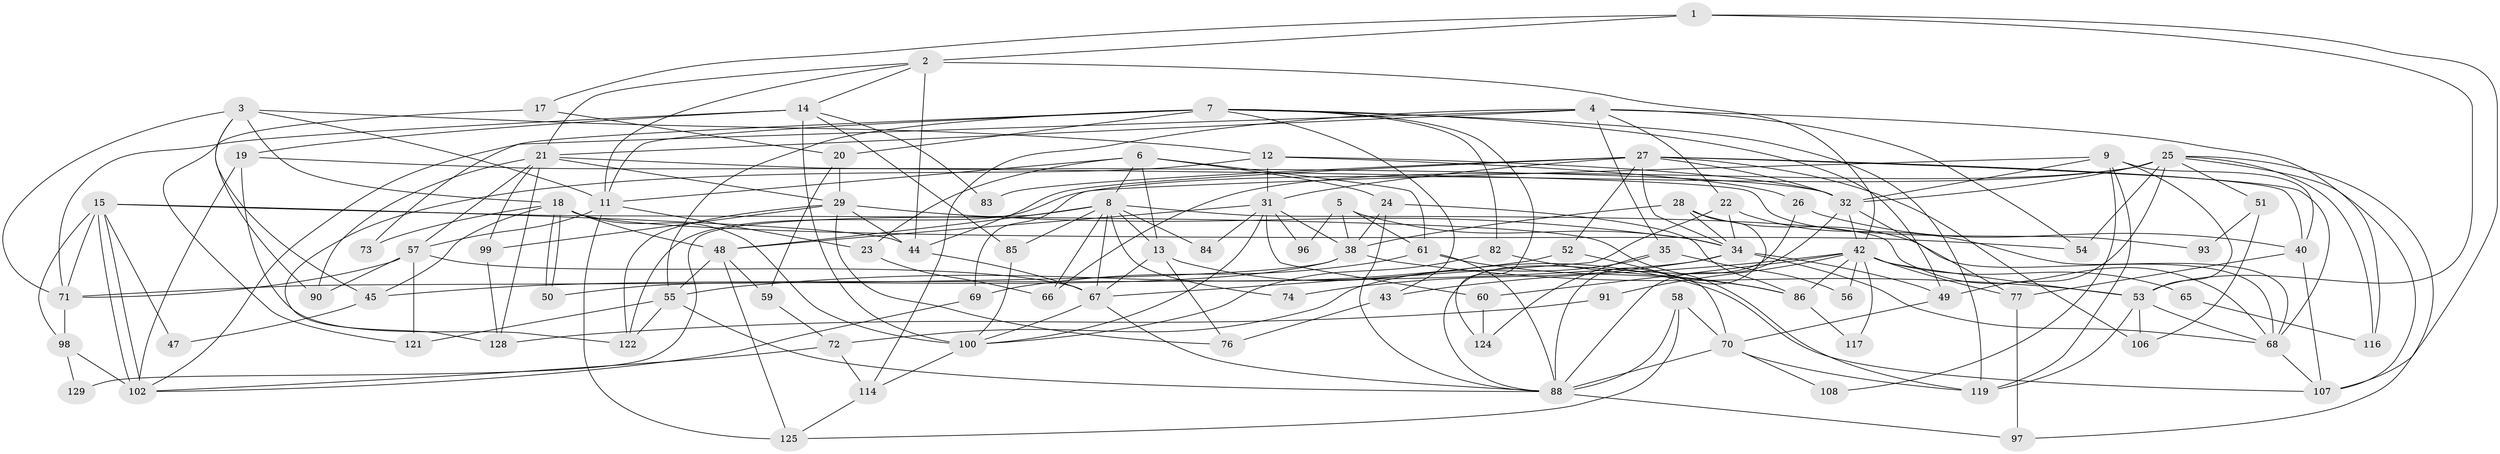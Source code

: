 // original degree distribution, {4: 0.24806201550387597, 5: 0.1937984496124031, 6: 0.10852713178294573, 3: 0.2713178294573643, 2: 0.13953488372093023, 7: 0.023255813953488372, 9: 0.007751937984496124, 8: 0.007751937984496124}
// Generated by graph-tools (version 1.1) at 2025/11/02/27/25 16:11:21]
// undirected, 92 vertices, 216 edges
graph export_dot {
graph [start="1"]
  node [color=gray90,style=filled];
  1;
  2 [super="+46"];
  3 [super="+123"];
  4 [super="+109"];
  5 [super="+30"];
  6 [super="+16"];
  7 [super="+37"];
  8 [super="+10"];
  9 [super="+36"];
  11 [super="+33"];
  12;
  13 [super="+113"];
  14 [super="+92"];
  15 [super="+79"];
  17;
  18 [super="+39"];
  19;
  20 [super="+118"];
  21 [super="+110"];
  22 [super="+94"];
  23;
  24;
  25 [super="+105"];
  26;
  27 [super="+101"];
  28 [super="+112"];
  29 [super="+103"];
  31 [super="+41"];
  32 [super="+111"];
  34 [super="+81"];
  35;
  38 [super="+89"];
  40;
  42 [super="+63"];
  43;
  44;
  45;
  47;
  48 [super="+64"];
  49 [super="+78"];
  50;
  51;
  52;
  53 [super="+87"];
  54;
  55 [super="+62"];
  56;
  57;
  58;
  59;
  60;
  61;
  65;
  66;
  67 [super="+104"];
  68 [super="+120"];
  69;
  70 [super="+115"];
  71 [super="+80"];
  72 [super="+75"];
  73;
  74;
  76;
  77;
  82;
  83;
  84;
  85;
  86 [super="+127"];
  88 [super="+95"];
  90;
  91;
  93;
  96;
  97;
  98;
  99;
  100 [super="+126"];
  102;
  106;
  107;
  108;
  114;
  116;
  117;
  119;
  121;
  122;
  124;
  125;
  128;
  129;
  1 -- 2;
  1 -- 107;
  1 -- 17;
  1 -- 53;
  2 -- 42 [weight=2];
  2 -- 14;
  2 -- 21;
  2 -- 44;
  2 -- 11;
  3 -- 45;
  3 -- 90;
  3 -- 71;
  3 -- 18;
  3 -- 12;
  3 -- 11;
  4 -- 114;
  4 -- 22;
  4 -- 35;
  4 -- 54;
  4 -- 116;
  4 -- 21;
  4 -- 102;
  5 -- 61;
  5 -- 96;
  5 -- 34;
  5 -- 38;
  6 -- 8;
  6 -- 61;
  6 -- 11;
  6 -- 24;
  6 -- 13;
  6 -- 23;
  7 -- 20 [weight=2];
  7 -- 11;
  7 -- 73;
  7 -- 82;
  7 -- 49;
  7 -- 55;
  7 -- 119;
  7 -- 43;
  7 -- 124;
  8 -- 67;
  8 -- 68;
  8 -- 74;
  8 -- 13;
  8 -- 129;
  8 -- 66;
  8 -- 84;
  8 -- 85;
  8 -- 48;
  9 -- 69;
  9 -- 53;
  9 -- 32;
  9 -- 40;
  9 -- 108;
  9 -- 119;
  11 -- 57;
  11 -- 23;
  11 -- 125;
  12 -- 26;
  12 -- 32;
  12 -- 31;
  12 -- 128;
  13 -- 107;
  13 -- 76;
  13 -- 67;
  14 -- 83;
  14 -- 19;
  14 -- 100 [weight=2];
  14 -- 85;
  14 -- 71;
  15 -- 102;
  15 -- 102;
  15 -- 98;
  15 -- 119;
  15 -- 71;
  15 -- 44;
  15 -- 47;
  17 -- 121;
  17 -- 20;
  18 -- 50;
  18 -- 50;
  18 -- 48;
  18 -- 73;
  18 -- 45;
  18 -- 54;
  18 -- 100;
  19 -- 102;
  19 -- 32;
  19 -- 122;
  20 -- 59;
  20 -- 29 [weight=2];
  21 -- 99;
  21 -- 57;
  21 -- 93;
  21 -- 128;
  21 -- 90;
  21 -- 29;
  22 -- 67;
  22 -- 34;
  22 -- 68;
  23 -- 66;
  24 -- 88;
  24 -- 38;
  24 -- 86;
  25 -- 32;
  25 -- 51;
  25 -- 97;
  25 -- 116;
  25 -- 49;
  25 -- 66;
  25 -- 54;
  25 -- 122;
  25 -- 107;
  26 -- 40;
  26 -- 88;
  27 -- 44;
  27 -- 68;
  27 -- 83;
  27 -- 32;
  27 -- 34;
  27 -- 52;
  27 -- 40;
  27 -- 106;
  27 -- 31;
  28 -- 88;
  28 -- 38;
  28 -- 34;
  28 -- 68;
  29 -- 44;
  29 -- 122;
  29 -- 34;
  29 -- 99;
  29 -- 76;
  31 -- 84;
  31 -- 96;
  31 -- 100;
  31 -- 48;
  31 -- 38;
  31 -- 60;
  32 -- 42;
  32 -- 77;
  32 -- 88;
  34 -- 68;
  34 -- 45;
  34 -- 49;
  34 -- 74;
  35 -- 124;
  35 -- 56;
  35 -- 72;
  38 -- 53;
  38 -- 50;
  38 -- 71;
  40 -- 77;
  40 -- 107;
  42 -- 43;
  42 -- 65;
  42 -- 77;
  42 -- 117;
  42 -- 56;
  42 -- 91;
  42 -- 60;
  42 -- 53;
  42 -- 86;
  43 -- 76;
  44 -- 67;
  45 -- 47;
  48 -- 125;
  48 -- 55;
  48 -- 59;
  49 -- 70;
  51 -- 106;
  51 -- 93;
  52 -- 70;
  52 -- 55;
  53 -- 106;
  53 -- 119;
  53 -- 68;
  55 -- 122;
  55 -- 88;
  55 -- 121;
  57 -- 71;
  57 -- 67;
  57 -- 90;
  57 -- 121;
  58 -- 70;
  58 -- 125;
  58 -- 88;
  59 -- 72;
  60 -- 124;
  61 -- 86;
  61 -- 88;
  61 -- 69;
  65 -- 116;
  67 -- 88;
  67 -- 100;
  68 -- 107;
  69 -- 102;
  70 -- 108;
  70 -- 88;
  70 -- 119;
  71 -- 98;
  72 -- 114;
  72 -- 102;
  77 -- 97;
  82 -- 100;
  82 -- 86;
  85 -- 100;
  86 -- 117;
  88 -- 97;
  91 -- 128;
  98 -- 102;
  98 -- 129;
  99 -- 128;
  100 -- 114;
  114 -- 125;
}
